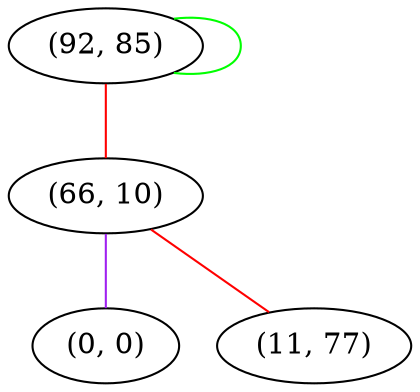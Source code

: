graph "" {
"(92, 85)";
"(66, 10)";
"(0, 0)";
"(11, 77)";
"(92, 85)" -- "(92, 85)"  [color=green, key=0, weight=2];
"(92, 85)" -- "(66, 10)"  [color=red, key=0, weight=1];
"(66, 10)" -- "(0, 0)"  [color=purple, key=0, weight=4];
"(66, 10)" -- "(11, 77)"  [color=red, key=0, weight=1];
}

